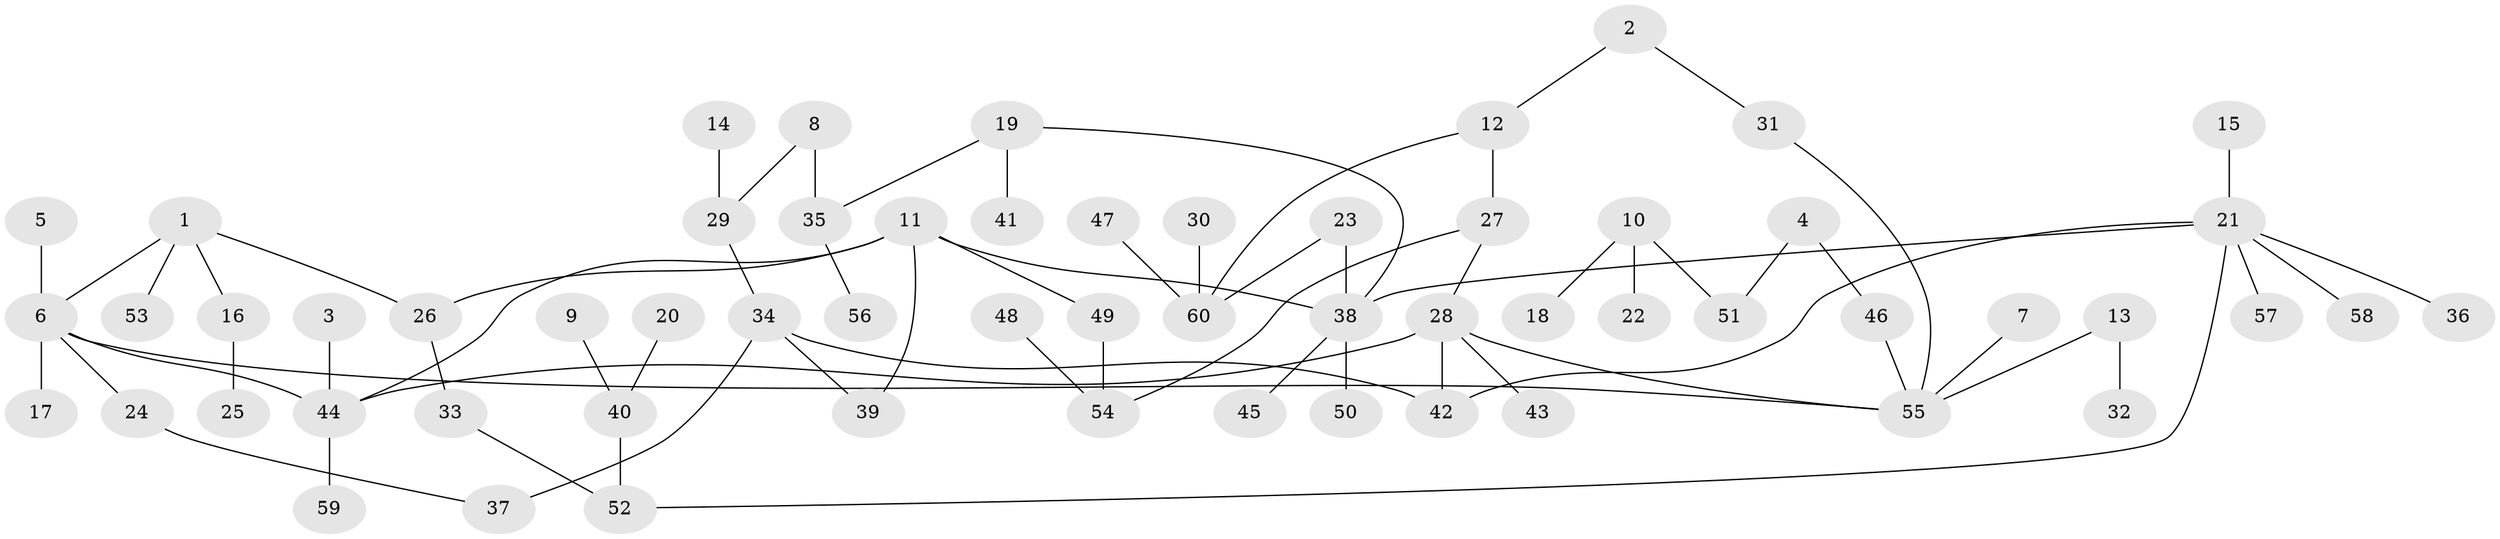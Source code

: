 // original degree distribution, {4: 0.10135135135135136, 7: 0.02027027027027027, 8: 0.013513513513513514, 2: 0.2635135135135135, 1: 0.4527027027027027, 3: 0.12837837837837837, 9: 0.006756756756756757, 5: 0.013513513513513514}
// Generated by graph-tools (version 1.1) at 2025/36/03/04/25 23:36:06]
// undirected, 60 vertices, 69 edges
graph export_dot {
  node [color=gray90,style=filled];
  1;
  2;
  3;
  4;
  5;
  6;
  7;
  8;
  9;
  10;
  11;
  12;
  13;
  14;
  15;
  16;
  17;
  18;
  19;
  20;
  21;
  22;
  23;
  24;
  25;
  26;
  27;
  28;
  29;
  30;
  31;
  32;
  33;
  34;
  35;
  36;
  37;
  38;
  39;
  40;
  41;
  42;
  43;
  44;
  45;
  46;
  47;
  48;
  49;
  50;
  51;
  52;
  53;
  54;
  55;
  56;
  57;
  58;
  59;
  60;
  1 -- 6 [weight=1.0];
  1 -- 16 [weight=1.0];
  1 -- 26 [weight=1.0];
  1 -- 53 [weight=1.0];
  2 -- 12 [weight=1.0];
  2 -- 31 [weight=1.0];
  3 -- 44 [weight=1.0];
  4 -- 46 [weight=1.0];
  4 -- 51 [weight=1.0];
  5 -- 6 [weight=1.0];
  6 -- 17 [weight=1.0];
  6 -- 24 [weight=1.0];
  6 -- 44 [weight=1.0];
  6 -- 55 [weight=1.0];
  7 -- 55 [weight=1.0];
  8 -- 29 [weight=1.0];
  8 -- 35 [weight=1.0];
  9 -- 40 [weight=1.0];
  10 -- 18 [weight=1.0];
  10 -- 22 [weight=1.0];
  10 -- 51 [weight=1.0];
  11 -- 26 [weight=1.0];
  11 -- 38 [weight=2.0];
  11 -- 39 [weight=1.0];
  11 -- 44 [weight=1.0];
  11 -- 49 [weight=1.0];
  12 -- 27 [weight=1.0];
  12 -- 60 [weight=1.0];
  13 -- 32 [weight=1.0];
  13 -- 55 [weight=1.0];
  14 -- 29 [weight=1.0];
  15 -- 21 [weight=1.0];
  16 -- 25 [weight=1.0];
  19 -- 35 [weight=1.0];
  19 -- 38 [weight=1.0];
  19 -- 41 [weight=1.0];
  20 -- 40 [weight=1.0];
  21 -- 36 [weight=1.0];
  21 -- 38 [weight=1.0];
  21 -- 42 [weight=1.0];
  21 -- 52 [weight=1.0];
  21 -- 57 [weight=1.0];
  21 -- 58 [weight=1.0];
  23 -- 38 [weight=1.0];
  23 -- 60 [weight=1.0];
  24 -- 37 [weight=1.0];
  26 -- 33 [weight=1.0];
  27 -- 28 [weight=1.0];
  27 -- 54 [weight=1.0];
  28 -- 42 [weight=1.0];
  28 -- 43 [weight=1.0];
  28 -- 44 [weight=1.0];
  28 -- 55 [weight=1.0];
  29 -- 34 [weight=1.0];
  30 -- 60 [weight=1.0];
  31 -- 55 [weight=1.0];
  33 -- 52 [weight=1.0];
  34 -- 37 [weight=1.0];
  34 -- 39 [weight=1.0];
  34 -- 42 [weight=1.0];
  35 -- 56 [weight=1.0];
  38 -- 45 [weight=1.0];
  38 -- 50 [weight=1.0];
  40 -- 52 [weight=2.0];
  44 -- 59 [weight=1.0];
  46 -- 55 [weight=1.0];
  47 -- 60 [weight=1.0];
  48 -- 54 [weight=1.0];
  49 -- 54 [weight=1.0];
}
